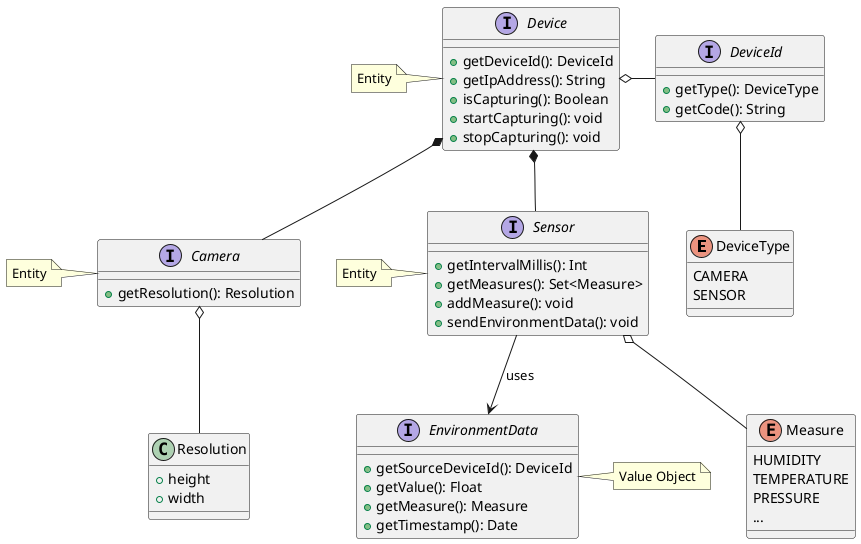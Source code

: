 @startuml

enum DeviceType {
  CAMERA
  SENSOR
}

interface DeviceId {
 + getType(): DeviceType
 + getCode(): String
}
DeviceId o-- DeviceType

interface Device {
 + getDeviceId(): DeviceId
 + getIpAddress(): String
 + isCapturing(): Boolean
 + startCapturing(): void
 + stopCapturing(): void
}
Device o-right- DeviceId

note left: Entity

interface Camera {
 + getResolution(): Resolution
}
note left: Entity
Camera o-- Resolution
Device *-- Camera
Device *-- Sensor

interface Sensor {
 + getIntervalMillis(): Int
 + getMeasures(): Set<Measure>
 + addMeasure(): void
 + sendEnvironmentData(): void
}
note left: Entity
Sensor --> EnvironmentData : uses
Sensor o-- Measure


interface EnvironmentData {
 + getSourceDeviceId(): DeviceId
 + getValue(): Float
 + getMeasure(): Measure
 + getTimestamp(): Date
}

note right: Value Object

class Resolution {
 + height
 + width
}

enum Measure {
 HUMIDITY
 TEMPERATURE
 PRESSURE
 ...
}

@enduml
